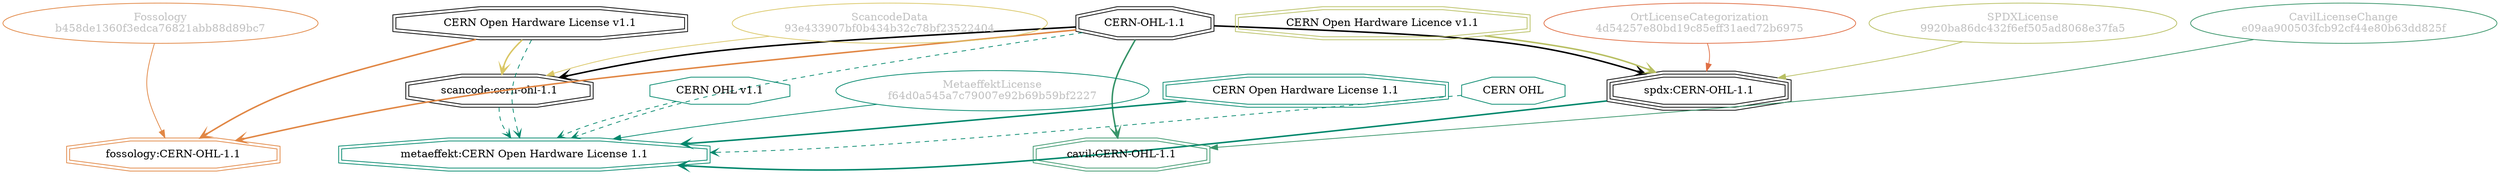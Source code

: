 strict digraph {
    node [shape=box];
    graph [splines=curved];
    1236 [label="SPDXLicense\n9920ba86dc432f6ef505ad8068e37fa5"
         ,fontcolor=gray
         ,color="#b8bf62"
         ,fillcolor="beige;1"
         ,shape=ellipse];
    1237 [label="spdx:CERN-OHL-1.1"
         ,shape=tripleoctagon];
    1238 [label="CERN-OHL-1.1"
         ,shape=doubleoctagon];
    1239 [label="CERN Open Hardware Licence v1.1"
         ,color="#b8bf62"
         ,shape=doubleoctagon];
    13724 [label="ScancodeData\n93e433907bf0b434b32c78bf23522404"
          ,fontcolor=gray
          ,color="#dac767"
          ,fillcolor="beige;1"
          ,shape=ellipse];
    13725 [label="scancode:cern-ohl-1.1"
          ,shape=doubleoctagon];
    13726 [label="CERN Open Hardware License v1.1"
          ,shape=doubleoctagon];
    27755 [label="Fossology\nb458de1360f3edca76821abb88d89bc7"
          ,fontcolor=gray
          ,color="#e18745"
          ,fillcolor="beige;1"
          ,shape=ellipse];
    27756 [label="fossology:CERN-OHL-1.1"
          ,color="#e18745"
          ,shape=doubleoctagon];
    28626 [label="OrtLicenseCategorization\n4d54257e80bd19c85eff31aed72b6975"
          ,fontcolor=gray
          ,color="#e06f45"
          ,fillcolor="beige;1"
          ,shape=ellipse];
    36664 [label="CavilLicenseChange\ne09aa900503fcb92cf44e80b63dd825f"
          ,fontcolor=gray
          ,color="#379469"
          ,fillcolor="beige;1"
          ,shape=ellipse];
    36665 [label="cavil:CERN-OHL-1.1"
          ,color="#379469"
          ,shape=doubleoctagon];
    40857 [label="MetaeffektLicense\nf64d0a545a7c79007e92b69b59bf2227"
          ,fontcolor=gray
          ,color="#00876c"
          ,fillcolor="beige;1"
          ,shape=ellipse];
    40858 [label="metaeffekt:CERN Open Hardware License 1.1"
          ,color="#00876c"
          ,shape=doubleoctagon];
    40859 [label="CERN Open Hardware License 1.1"
          ,color="#00876c"
          ,shape=doubleoctagon];
    40860 [label="CERN OHL"
          ,color="#00876c"
          ,shape=octagon];
    40861 [label="CERN OHL v1.1"
          ,color="#00876c"
          ,shape=octagon];
    1236 -> 1237 [weight=0.5
                 ,color="#b8bf62"];
    1237 -> 40858 [style=bold
                  ,arrowhead=vee
                  ,weight=0.7
                  ,color="#00876c"];
    1238 -> 1237 [style=bold
                 ,arrowhead=vee
                 ,weight=0.7];
    1238 -> 13725 [style=bold
                  ,arrowhead=vee
                  ,weight=0.7];
    1238 -> 27756 [style=bold
                  ,arrowhead=vee
                  ,weight=0.7
                  ,color="#e18745"];
    1238 -> 36665 [style=bold
                  ,arrowhead=vee
                  ,weight=0.7
                  ,color="#379469"];
    1238 -> 36665 [style=bold
                  ,arrowhead=vee
                  ,weight=0.7
                  ,color="#379469"];
    1238 -> 40858 [style=dashed
                  ,arrowhead=vee
                  ,weight=0.5
                  ,color="#00876c"];
    1239 -> 1237 [style=bold
                 ,arrowhead=vee
                 ,weight=0.7
                 ,color="#b8bf62"];
    13724 -> 13725 [weight=0.5
                   ,color="#dac767"];
    13725 -> 40858 [style=dashed
                   ,arrowhead=vee
                   ,weight=0.5
                   ,color="#00876c"];
    13726 -> 13725 [style=bold
                   ,arrowhead=vee
                   ,weight=0.7
                   ,color="#dac767"];
    13726 -> 27756 [style=bold
                   ,arrowhead=vee
                   ,weight=0.7
                   ,color="#e18745"];
    13726 -> 40858 [style=dashed
                   ,arrowhead=vee
                   ,weight=0.5
                   ,color="#00876c"];
    27755 -> 27756 [weight=0.5
                   ,color="#e18745"];
    28626 -> 1237 [weight=0.5
                  ,color="#e06f45"];
    36664 -> 36665 [weight=0.5
                   ,color="#379469"];
    40857 -> 40858 [weight=0.5
                   ,color="#00876c"];
    40859 -> 40858 [style=bold
                   ,arrowhead=vee
                   ,weight=0.7
                   ,color="#00876c"];
    40860 -> 40858 [style=dashed
                   ,arrowhead=vee
                   ,weight=0.5
                   ,color="#00876c"];
    40861 -> 40858 [style=dashed
                   ,arrowhead=vee
                   ,weight=0.5
                   ,color="#00876c"];
}

